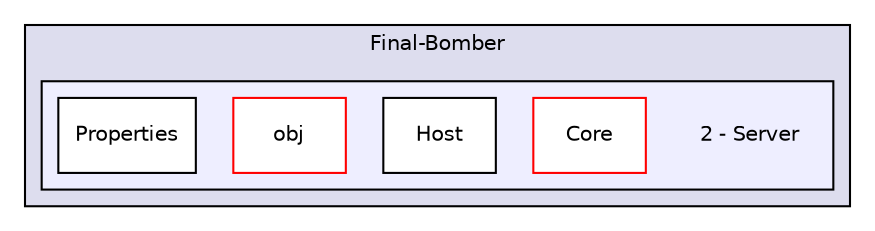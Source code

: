 digraph "D:/Projets/Final-Bomber/2 - Server" {
  compound=true
  node [ fontsize="10", fontname="Helvetica"];
  edge [ labelfontsize="10", labelfontname="Helvetica"];
  subgraph clusterdir_31022c05e41db06597577e4c51056d3d {
    graph [ bgcolor="#ddddee", pencolor="black", label="Final-Bomber" fontname="Helvetica", fontsize="10", URL="dir_31022c05e41db06597577e4c51056d3d.html"]
  subgraph clusterdir_84b4cce606750ea1da5a83508b66c79b {
    graph [ bgcolor="#eeeeff", pencolor="black", label="" URL="dir_84b4cce606750ea1da5a83508b66c79b.html"];
    dir_84b4cce606750ea1da5a83508b66c79b [shape=plaintext label="2 - Server"];
    dir_5e3b1a3adb985d9091f7dd191d64449f [shape=box label="Core" color="red" fillcolor="white" style="filled" URL="dir_5e3b1a3adb985d9091f7dd191d64449f.html"];
    dir_29aae45c9d96dffa710d7d0cbbf2ef62 [shape=box label="Host" color="black" fillcolor="white" style="filled" URL="dir_29aae45c9d96dffa710d7d0cbbf2ef62.html"];
    dir_6c2a406e54d474760d008f09f621783a [shape=box label="obj" color="red" fillcolor="white" style="filled" URL="dir_6c2a406e54d474760d008f09f621783a.html"];
    dir_d22f1a91f1246a4717fc57769bd65fe7 [shape=box label="Properties" color="black" fillcolor="white" style="filled" URL="dir_d22f1a91f1246a4717fc57769bd65fe7.html"];
  }
  }
}
